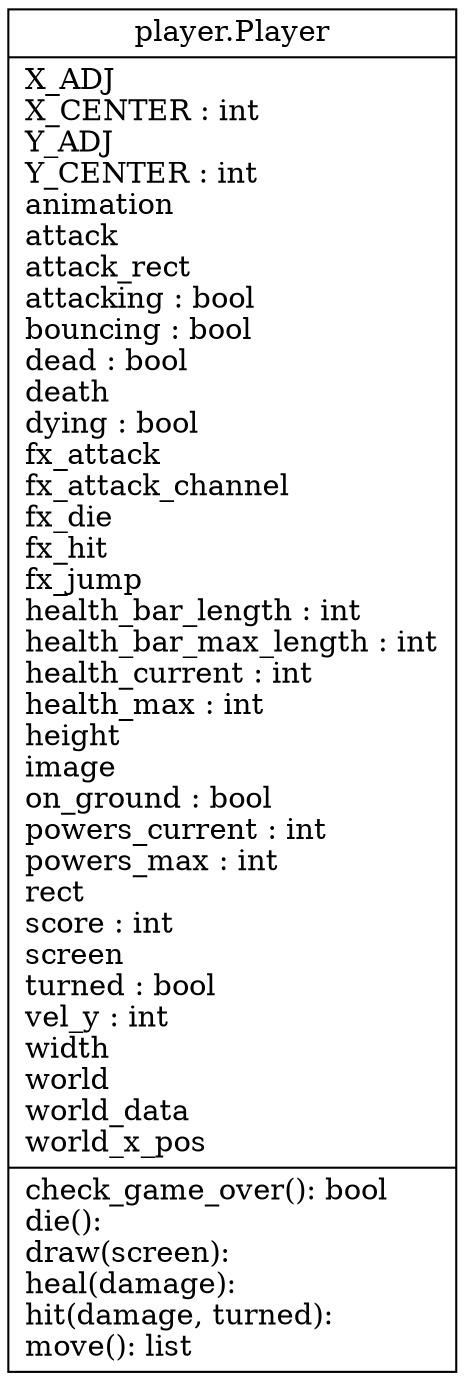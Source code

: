 digraph "Player" {
rankdir=BT
charset="utf-8"
"player.Player" [color="black", fontcolor="black", label="{player.Player|X_ADJ\lX_CENTER : int\lY_ADJ\lY_CENTER : int\lanimation\lattack\lattack_rect\lattacking : bool\lbouncing : bool\ldead : bool\ldeath\ldying : bool\lfx_attack\lfx_attack_channel\lfx_die\lfx_hit\lfx_jump\lhealth_bar_length : int\lhealth_bar_max_length : int\lhealth_current : int\lhealth_max : int\lheight\limage\lon_ground : bool\lpowers_current : int\lpowers_max : int\lrect\lscore : int\lscreen\lturned : bool\lvel_y : int\lwidth\lworld\lworld_data\lworld_x_pos\l|check_game_over(): bool\ldie(): \ldraw(screen): \lheal(damage): \lhit(damage, turned): \lmove(): list\l}", shape="record", style="solid"];
}
